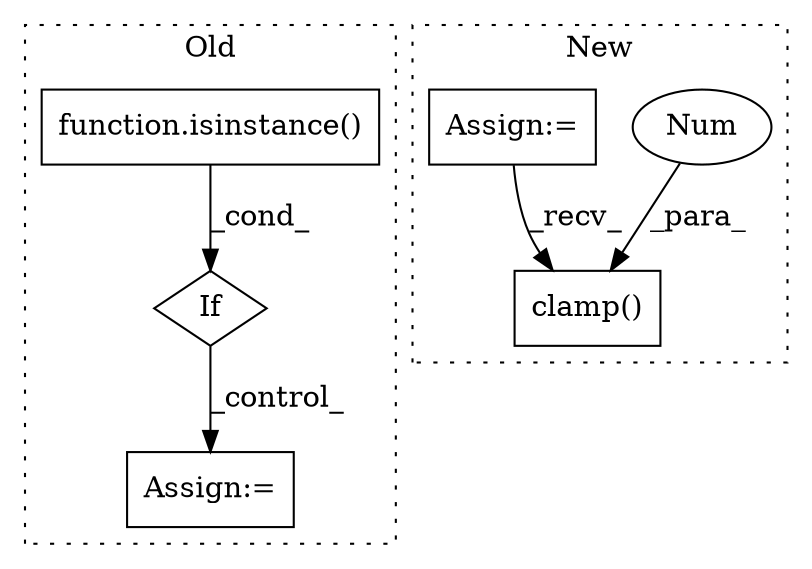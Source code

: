 digraph G {
subgraph cluster0 {
1 [label="function.isinstance()" a="75" s="1170,1199" l="11,1" shape="box"];
4 [label="If" a="96" s="1167" l="3" shape="diamond"];
5 [label="Assign:=" a="68" s="1230" l="3" shape="box"];
label = "Old";
style="dotted";
}
subgraph cluster1 {
2 [label="clamp()" a="75" s="1463,1491" l="24,1" shape="box"];
3 [label="Num" a="76" s="1487" l="1" shape="ellipse"];
6 [label="Assign:=" a="68" s="960" l="3" shape="box"];
label = "New";
style="dotted";
}
1 -> 4 [label="_cond_"];
3 -> 2 [label="_para_"];
4 -> 5 [label="_control_"];
6 -> 2 [label="_recv_"];
}